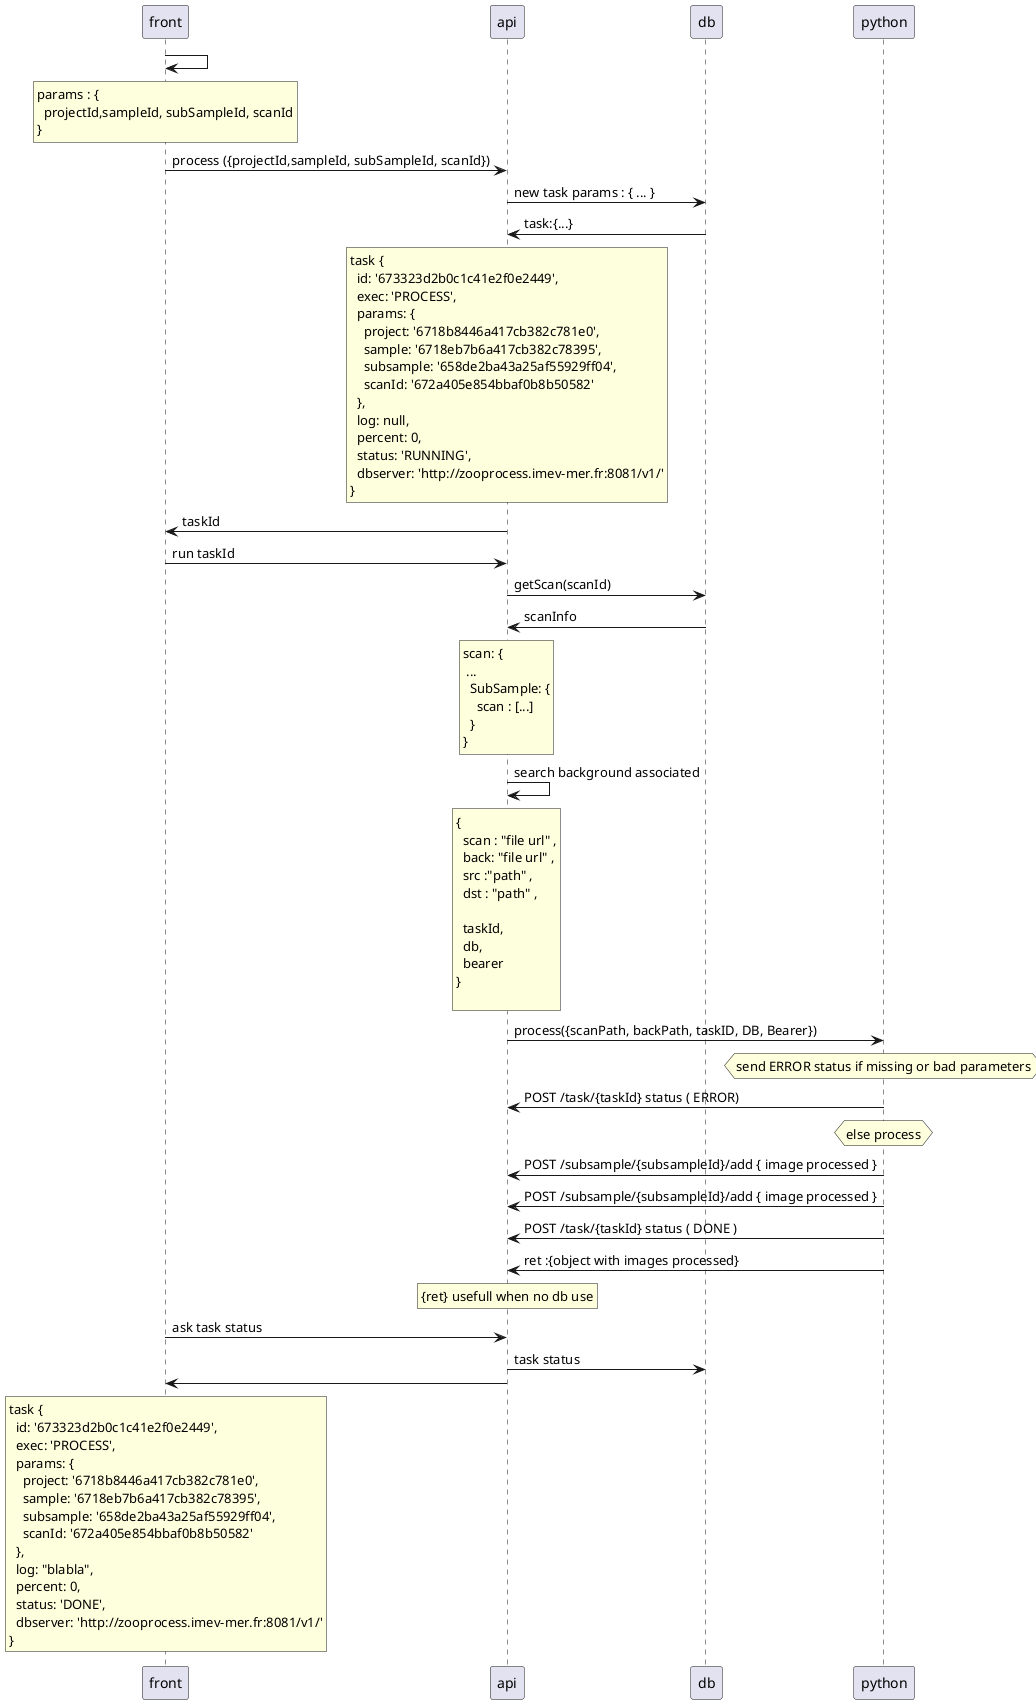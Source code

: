 # permlink
# https://plantuml.github.io/plantuml-core/raw.html?vLHBRzf04BxlhnXnWKW46sC7uqCFQQ8g5n91UwfwsFMEmOsnqQwTj4N-xvtTDH12LBLIRfLyMC_ZcyStCvcgoXekFq1c7uofigeHgYTKJiIsNF6DXWHs362hgk-OrdTogFbcMo0zG3TYUVn9UNadMSkmb1QACPRjO_1jJZW694MjOR3xIxZsWZ7ZIn1I44A9pr1p_GZ7t60q6a7B6EaFWOn9iYD5Ur8MAPdrDWNbCe7-rNGo2IOo47uwJiCn1fcFGHZE-aEom1-Oait3ulxZxN9fHIwiwyYX9nPd78iu3AzuE9wcOX87wJGUes-T05oDdHsAgJYncyoYlLqZZgPHB34GF9pm8E9P5Cs2MPRvuTxKziT21Zpq8uoZK0YU-I8MaH_5GP_CMcDRL2jgN5CKjW1KAPQKic_-TCthXihfBxxCvtVpJnPR2esAsaNYTLrl4y_xLLKTSwDyWq-N6rIZJ2Mn7u-zfx7NFo6zeyjHxwYWiNWz2gef3wgN1A-mNb9b0rVUnGchLbPcrHcdHc4v8SQfWEL-ZlOy6JtvVoNrDzELj_BjGY1NwHe4JnzNgcfA2LphAirvZV8ih07le7jPNY0qgkY1QQ7nFnDgbKBIs_9wxVwbDlqv24ZY6k8ui32K3IhA5k3bLdKPRt_Mwye4xxWPx4mo3mGtj0cubyMy6SBDzH2kBPxPgVMn4WTZygCGSBjOt2-wkO0yWqskTLwke5A4ATtyOurAcuGi2kloS3rCuE5--Hay4zRRkOBQFTx0mRyLdyh0GkE-5lOswc4_lDtXIVWUbv8EGRxXgmC2IkBvNK3-gS2R-_ajNBnsKKXKxofXhWKyv_NQXT77EEshuQBH9QSM6eqPhIuyhx64iZ9BGgBJTKh0t3Hxs5mU9nlrKdwwdUSN_pyzZZrHSFfwVpYGXjTtk8w_0G00

@startuml Process


front -> front 

rnote over front
params : {
  projectId,sampleId, subSampleId, scanId
}
endrnote


front -> api :  process ({projectId,sampleId, subSampleId, scanId})

api -> db : new task params : { ... }

db -> api : task:{...}

rnote over api
task {
  id: '673323d2b0c1c41e2f0e2449',
  exec: 'PROCESS',
  params: {
    project: '6718b8446a417cb382c781e0',
    sample: '6718eb7b6a417cb382c78395',
    subsample: '658de2ba43a25af55929ff04',
    scanId: '672a405e854bbaf0b8b50582'
  },
  log: null,
  percent: 0,
  status: 'RUNNING',
  dbserver: 'http://zooprocess.imev-mer.fr:8081/v1/'
}
endrnote

api -> front : taskId

front -> api : run taskId

api -> db : getScan(scanId)
db -> api : scanInfo

rnote over api
scan: {
 ...
  SubSample: {
    scan : [...]
  }
}
endrnote

api -> api : search background associated

rnote over api
{
  scan : "file url" ,
  back: "file url" ,
  src :"path" ,
  dst : "path" ,

  taskId,
  db,
  bearer
}
  
endrnote


api -> python : process({scanPath, backPath, taskID, DB, Bearer})

hnote over python
  send ERROR status if missing or bad parameters
endhnote
python -> api: POST /task/{taskId} status ( ERROR)

hnote over python : else process

python -> api: POST /subsample/{subsampleId}/add { image processed }
python -> api: POST /subsample/{subsampleId}/add { image processed }

python -> api: POST /task/{taskId} status ( DONE )
python -> api: ret :{object with images processed}
rnote over api: {ret} usefull when no db use

front -> api: ask task status
api -> db : task status


api -> front
rnote over front
task {
  id: '673323d2b0c1c41e2f0e2449',
  exec: 'PROCESS',
  params: {
    project: '6718b8446a417cb382c781e0',
    sample: '6718eb7b6a417cb382c78395',
    subsample: '658de2ba43a25af55929ff04',
    scanId: '672a405e854bbaf0b8b50582'
  },
  log: "blabla",
  percent: 0,
  status: 'DONE',
  dbserver: 'http://zooprocess.imev-mer.fr:8081/v1/'
}
endrnote

@enduml


